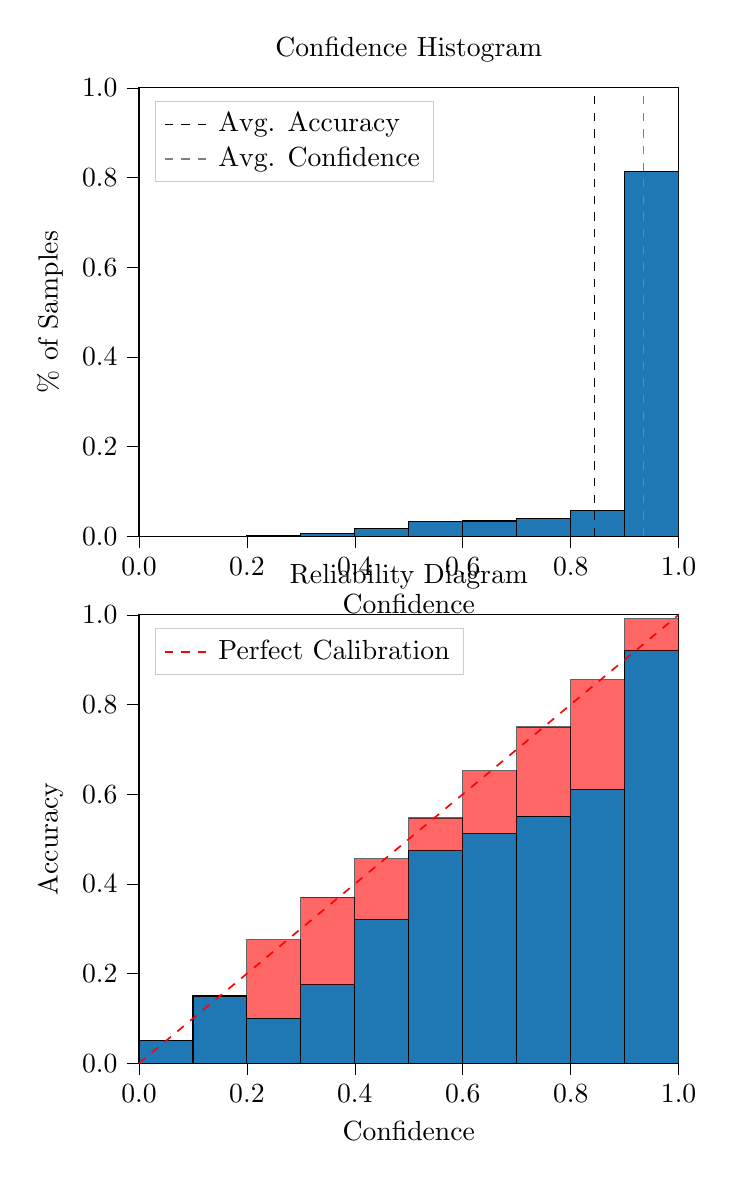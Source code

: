 % This file was created by tikzplotlib v0.9.8.
\begin{tikzpicture}

\definecolor{color0}{rgb}{0.122,0.467,0.706}

\begin{groupplot}[group style={group size=1 by 2}]
\nextgroupplot[
legend cell align={left},
legend style={
  fill opacity=0.8,
  draw opacity=1,
  text opacity=1,
  at={(0.03,0.97)},
  anchor=north west,
  draw=white!80!black
},
tick align=outside,
tick pos=left,
title={Confidence Histogram},
x grid style={white!69.02!black},
xlabel={Confidence},
xmin=0, xmax=1,
xtick style={color=black},
xtick={0,0.2,0.4,0.6,0.8,1},
xticklabels={0.0,0.2,0.4,0.6,0.8,1.0},
y grid style={white!69.02!black},
ylabel={\% of Samples},
ymin=0, ymax=1,
ytick style={color=black},
ytick={0,0.2,0.4,0.6,0.8,1},
yticklabels={0.0,0.2,0.4,0.6,0.8,1.0}
]
\draw[draw=black,fill=color0] (axis cs:-6.939e-18,0) rectangle (axis cs:0.1,0);
\draw[draw=black,fill=color0] (axis cs:0.1,0) rectangle (axis cs:0.2,0);
\draw[draw=black,fill=color0] (axis cs:0.2,0) rectangle (axis cs:0.3,0.001);
\draw[draw=black,fill=color0] (axis cs:0.3,0) rectangle (axis cs:0.4,0.006);
\draw[draw=black,fill=color0] (axis cs:0.4,0) rectangle (axis cs:0.5,0.017);
\draw[draw=black,fill=color0] (axis cs:0.5,0) rectangle (axis cs:0.6,0.032);
\draw[draw=black,fill=color0] (axis cs:0.6,0) rectangle (axis cs:0.7,0.034);
\draw[draw=black,fill=color0] (axis cs:0.7,0) rectangle (axis cs:0.8,0.039);
\draw[draw=black,fill=color0] (axis cs:0.8,0) rectangle (axis cs:0.9,0.058);
\draw[draw=black,fill=color0] (axis cs:0.9,0) rectangle (axis cs:1,0.813);
\addplot [semithick, black, dashed]
table {%
0.844 0
0.844 1
};
\addlegendentry{Avg. Accuracy}
\addplot [semithick, white!50.196!black, dashed]
table {%
0.935 0
0.935 1
};
\addlegendentry{Avg. Confidence}

\nextgroupplot[
legend cell align={left},
legend style={
  fill opacity=0.8,
  draw opacity=1,
  text opacity=1,
  at={(0.03,0.97)},
  anchor=north west,
  draw=white!80!black
},
tick align=outside,
tick pos=left,
title={Reliability Diagram},
x grid style={white!69.02!black},
xlabel={Confidence},
xmin=0, xmax=1,
xtick style={color=black},
xtick={0,0.2,0.4,0.6,0.8,1},
xticklabels={0.0,0.2,0.4,0.6,0.8,1.0},
y grid style={white!69.02!black},
ylabel={Accuracy},
ymin=0, ymax=1,
ytick style={color=black},
ytick={0,0.2,0.4,0.6,0.8,1},
yticklabels={0.0,0.2,0.4,0.6,0.8,1.0}
]
\draw[draw=black,fill=color0] (axis cs:-6.939e-18,0) rectangle (axis cs:0.1,0.05);
\draw[draw=black,fill=color0] (axis cs:0.1,0) rectangle (axis cs:0.2,0.15);
\draw[draw=black,fill=color0] (axis cs:0.2,0) rectangle (axis cs:0.3,0.1);
\draw[draw=black,fill=color0] (axis cs:0.3,0) rectangle (axis cs:0.4,0.175);
\draw[draw=black,fill=color0] (axis cs:0.4,0) rectangle (axis cs:0.5,0.32);
\draw[draw=black,fill=color0] (axis cs:0.5,0) rectangle (axis cs:0.6,0.474);
\draw[draw=black,fill=color0] (axis cs:0.6,0) rectangle (axis cs:0.7,0.512);
\draw[draw=black,fill=color0] (axis cs:0.7,0) rectangle (axis cs:0.8,0.551);
\draw[draw=black,fill=color0] (axis cs:0.8,0) rectangle (axis cs:0.9,0.61);
\draw[draw=black,fill=color0] (axis cs:0.9,0) rectangle (axis cs:1,0.92);
\draw[draw=black,fill=red,opacity=0.6] (axis cs:-6.939e-18,0.05) rectangle (axis cs:0.1,0.05);
\draw[draw=black,fill=red,opacity=0.6] (axis cs:0.1,0.15) rectangle (axis cs:0.2,0.15);
\draw[draw=black,fill=red,opacity=0.6] (axis cs:0.2,0.1) rectangle (axis cs:0.3,0.276);
\draw[draw=black,fill=red,opacity=0.6] (axis cs:0.3,0.175) rectangle (axis cs:0.4,0.37);
\draw[draw=black,fill=red,opacity=0.6] (axis cs:0.4,0.32) rectangle (axis cs:0.5,0.456);
\draw[draw=black,fill=red,opacity=0.6] (axis cs:0.5,0.474) rectangle (axis cs:0.6,0.547);
\draw[draw=black,fill=red,opacity=0.6] (axis cs:0.6,0.512) rectangle (axis cs:0.7,0.652);
\draw[draw=black,fill=red,opacity=0.6] (axis cs:0.7,0.551) rectangle (axis cs:0.8,0.75);
\draw[draw=black,fill=red,opacity=0.6] (axis cs:0.8,0.61) rectangle (axis cs:0.9,0.855);
\draw[draw=black,fill=red,opacity=0.6] (axis cs:0.9,0.92) rectangle (axis cs:1,0.992);
\addplot [semithick, red, dashed]
table {%
0 0
1 1
};
\addlegendentry{Perfect Calibration}
\end{groupplot}

\end{tikzpicture}
